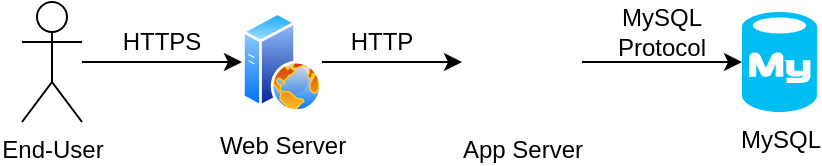<mxfile version="20.8.19" type="github">
  <diagram name="Page-1" id="Bxj_FM-frcXE1fAAi17F">
    <mxGraphModel dx="794" dy="438" grid="1" gridSize="10" guides="1" tooltips="1" connect="1" arrows="1" fold="1" page="1" pageScale="1" pageWidth="850" pageHeight="1100" math="0" shadow="0">
      <root>
        <mxCell id="0" />
        <mxCell id="1" parent="0" />
        <mxCell id="Axyy6Gmf9DKrcOV3SGui-5" style="edgeStyle=orthogonalEdgeStyle;rounded=0;orthogonalLoop=1;jettySize=auto;html=1;entryX=0;entryY=0.5;entryDx=0;entryDy=0;" edge="1" parent="1" source="Axyy6Gmf9DKrcOV3SGui-1" target="Axyy6Gmf9DKrcOV3SGui-2">
          <mxGeometry relative="1" as="geometry" />
        </mxCell>
        <mxCell id="Axyy6Gmf9DKrcOV3SGui-1" value="End-User" style="shape=umlActor;verticalLabelPosition=bottom;verticalAlign=top;html=1;outlineConnect=0;" vertex="1" parent="1">
          <mxGeometry x="130" y="195" width="30" height="60" as="geometry" />
        </mxCell>
        <mxCell id="Axyy6Gmf9DKrcOV3SGui-8" style="edgeStyle=orthogonalEdgeStyle;rounded=0;orthogonalLoop=1;jettySize=auto;html=1;entryX=0;entryY=0.5;entryDx=0;entryDy=0;" edge="1" parent="1" source="Axyy6Gmf9DKrcOV3SGui-2" target="Axyy6Gmf9DKrcOV3SGui-3">
          <mxGeometry relative="1" as="geometry" />
        </mxCell>
        <mxCell id="Axyy6Gmf9DKrcOV3SGui-2" value="Web Server" style="aspect=fixed;perimeter=ellipsePerimeter;html=1;align=center;shadow=0;dashed=0;spacingTop=3;image;image=img/lib/active_directory/web_server.svg;" vertex="1" parent="1">
          <mxGeometry x="240" y="200" width="40" height="50" as="geometry" />
        </mxCell>
        <mxCell id="Axyy6Gmf9DKrcOV3SGui-9" style="edgeStyle=orthogonalEdgeStyle;rounded=0;orthogonalLoop=1;jettySize=auto;html=1;entryX=0;entryY=0.5;entryDx=0;entryDy=0;entryPerimeter=0;" edge="1" parent="1" source="Axyy6Gmf9DKrcOV3SGui-3" target="Axyy6Gmf9DKrcOV3SGui-10">
          <mxGeometry relative="1" as="geometry">
            <mxPoint x="480" y="217" as="targetPoint" />
          </mxGeometry>
        </mxCell>
        <mxCell id="Axyy6Gmf9DKrcOV3SGui-3" value="App Server" style="shape=image;html=1;verticalAlign=top;verticalLabelPosition=bottom;labelBackgroundColor=#ffffff;imageAspect=0;aspect=fixed;image=https://cdn2.iconfinder.com/data/icons/boxicons-logos/24/bxl-spring-boot-128.png" vertex="1" parent="1">
          <mxGeometry x="350" y="195" width="60" height="60" as="geometry" />
        </mxCell>
        <mxCell id="Axyy6Gmf9DKrcOV3SGui-10" value="MySQL" style="verticalLabelPosition=bottom;html=1;verticalAlign=top;align=center;strokeColor=none;fillColor=#00BEF2;shape=mxgraph.azure.mysql_database;" vertex="1" parent="1">
          <mxGeometry x="490" y="200" width="37.5" height="50" as="geometry" />
        </mxCell>
        <mxCell id="Axyy6Gmf9DKrcOV3SGui-11" value="HTTPS" style="text;html=1;strokeColor=none;fillColor=none;align=center;verticalAlign=middle;whiteSpace=wrap;rounded=0;" vertex="1" parent="1">
          <mxGeometry x="170" y="200" width="60" height="30" as="geometry" />
        </mxCell>
        <mxCell id="Axyy6Gmf9DKrcOV3SGui-12" value="HTTP" style="text;html=1;strokeColor=none;fillColor=none;align=center;verticalAlign=middle;whiteSpace=wrap;rounded=0;" vertex="1" parent="1">
          <mxGeometry x="280" y="200" width="60" height="30" as="geometry" />
        </mxCell>
        <mxCell id="Axyy6Gmf9DKrcOV3SGui-13" value="MySQL Protocol" style="text;html=1;strokeColor=none;fillColor=none;align=center;verticalAlign=middle;whiteSpace=wrap;rounded=0;" vertex="1" parent="1">
          <mxGeometry x="420" y="195" width="60" height="30" as="geometry" />
        </mxCell>
      </root>
    </mxGraphModel>
  </diagram>
</mxfile>
